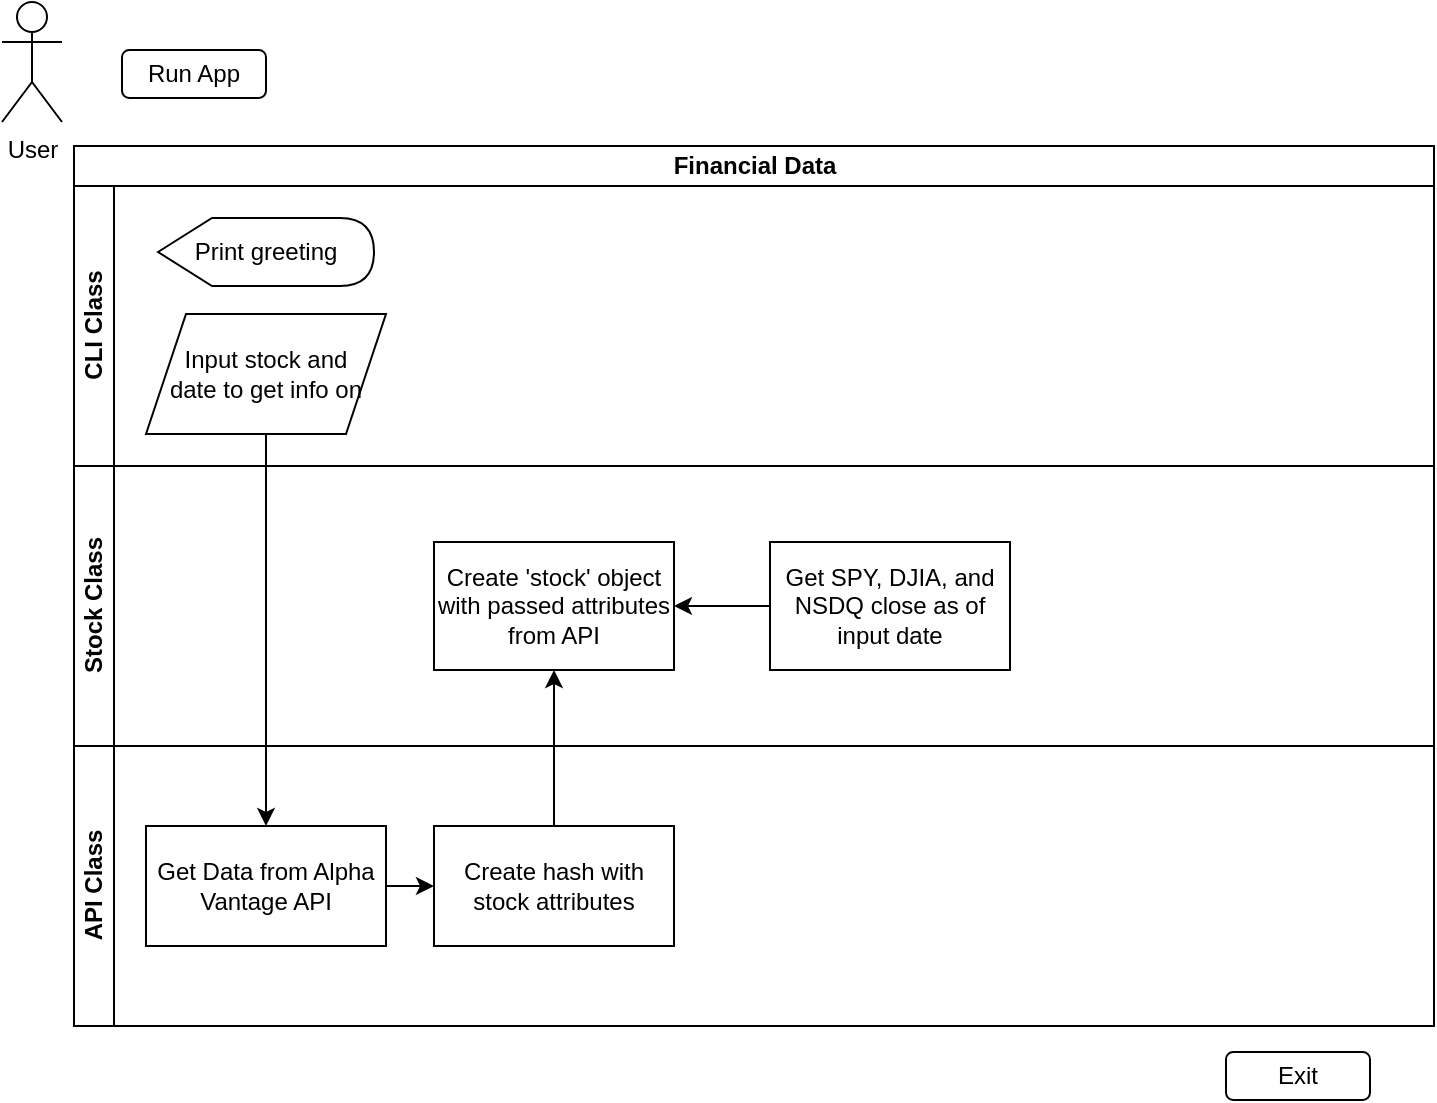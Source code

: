<mxfile version="13.6.9" type="github">
  <diagram id="C5RBs43oDa-KdzZeNtuy" name="Page-1">
    <mxGraphModel dx="1678" dy="933" grid="1" gridSize="12" guides="1" tooltips="1" connect="1" arrows="1" fold="1" page="1" pageScale="1" pageWidth="827" pageHeight="1169" math="0" shadow="0">
      <root>
        <mxCell id="WIyWlLk6GJQsqaUBKTNV-0" />
        <mxCell id="WIyWlLk6GJQsqaUBKTNV-1" parent="WIyWlLk6GJQsqaUBKTNV-0" />
        <mxCell id="WIyWlLk6GJQsqaUBKTNV-2" value="" style="rounded=0;html=1;jettySize=auto;orthogonalLoop=1;fontSize=11;endArrow=block;endFill=0;endSize=8;strokeWidth=1;shadow=0;labelBackgroundColor=none;edgeStyle=orthogonalEdgeStyle;" parent="WIyWlLk6GJQsqaUBKTNV-1" source="WIyWlLk6GJQsqaUBKTNV-3" edge="1">
          <mxGeometry relative="1" as="geometry">
            <mxPoint x="220" y="170" as="targetPoint" />
          </mxGeometry>
        </mxCell>
        <mxCell id="WIyWlLk6GJQsqaUBKTNV-8" value="No" style="rounded=0;html=1;jettySize=auto;orthogonalLoop=1;fontSize=11;endArrow=block;endFill=0;endSize=8;strokeWidth=1;shadow=0;labelBackgroundColor=none;edgeStyle=orthogonalEdgeStyle;" parent="WIyWlLk6GJQsqaUBKTNV-1" target="WIyWlLk6GJQsqaUBKTNV-11" edge="1">
          <mxGeometry x="0.333" y="20" relative="1" as="geometry">
            <mxPoint as="offset" />
            <mxPoint x="220" y="370" as="sourcePoint" />
          </mxGeometry>
        </mxCell>
        <mxCell id="WIyWlLk6GJQsqaUBKTNV-9" value="Yes" style="edgeStyle=orthogonalEdgeStyle;rounded=0;html=1;jettySize=auto;orthogonalLoop=1;fontSize=11;endArrow=block;endFill=0;endSize=8;strokeWidth=1;shadow=0;labelBackgroundColor=none;" parent="WIyWlLk6GJQsqaUBKTNV-1" target="WIyWlLk6GJQsqaUBKTNV-12" edge="1">
          <mxGeometry y="10" relative="1" as="geometry">
            <mxPoint as="offset" />
            <mxPoint x="270" y="330" as="sourcePoint" />
          </mxGeometry>
        </mxCell>
        <mxCell id="-EiAbfTq-4LDramSboVm-4" value="User" style="shape=umlActor;verticalLabelPosition=bottom;verticalAlign=top;html=1;outlineConnect=0;" vertex="1" parent="WIyWlLk6GJQsqaUBKTNV-1">
          <mxGeometry x="48" y="60" width="30" height="60" as="geometry" />
        </mxCell>
        <mxCell id="-EiAbfTq-4LDramSboVm-0" value="Financial Data" style="swimlane;html=1;childLayout=stackLayout;resizeParent=1;resizeParentMax=0;horizontal=1;startSize=20;horizontalStack=0;" vertex="1" parent="WIyWlLk6GJQsqaUBKTNV-1">
          <mxGeometry x="84" y="132" width="680" height="440" as="geometry" />
        </mxCell>
        <mxCell id="-EiAbfTq-4LDramSboVm-1" value="CLI Class" style="swimlane;html=1;startSize=20;horizontal=0;" vertex="1" parent="-EiAbfTq-4LDramSboVm-0">
          <mxGeometry y="20" width="680" height="140" as="geometry" />
        </mxCell>
        <mxCell id="-EiAbfTq-4LDramSboVm-7" value="Print greeting" style="shape=display;whiteSpace=wrap;html=1;" vertex="1" parent="-EiAbfTq-4LDramSboVm-1">
          <mxGeometry x="42" y="16" width="108" height="34" as="geometry" />
        </mxCell>
        <mxCell id="-EiAbfTq-4LDramSboVm-10" value="Input stock and&lt;br&gt;date&amp;nbsp;to get info on" style="shape=parallelogram;perimeter=parallelogramPerimeter;whiteSpace=wrap;html=1;fixedSize=1;" vertex="1" parent="-EiAbfTq-4LDramSboVm-1">
          <mxGeometry x="36" y="64" width="120" height="60" as="geometry" />
        </mxCell>
        <mxCell id="-EiAbfTq-4LDramSboVm-2" value="Stock Class" style="swimlane;html=1;startSize=20;horizontal=0;" vertex="1" parent="-EiAbfTq-4LDramSboVm-0">
          <mxGeometry y="160" width="680" height="140" as="geometry" />
        </mxCell>
        <mxCell id="-EiAbfTq-4LDramSboVm-16" value="Get SPY, DJIA, and NSDQ close as of input date" style="rounded=0;whiteSpace=wrap;html=1;" vertex="1" parent="-EiAbfTq-4LDramSboVm-2">
          <mxGeometry x="348" y="38" width="120" height="64" as="geometry" />
        </mxCell>
        <mxCell id="-EiAbfTq-4LDramSboVm-12" value="Create &#39;stock&#39; object with passed attributes from API" style="rounded=0;whiteSpace=wrap;html=1;" vertex="1" parent="-EiAbfTq-4LDramSboVm-2">
          <mxGeometry x="180" y="38" width="120" height="64" as="geometry" />
        </mxCell>
        <mxCell id="-EiAbfTq-4LDramSboVm-17" value="" style="endArrow=classic;html=1;entryX=1;entryY=0.5;entryDx=0;entryDy=0;exitX=0;exitY=0.5;exitDx=0;exitDy=0;" edge="1" parent="-EiAbfTq-4LDramSboVm-2" source="-EiAbfTq-4LDramSboVm-16" target="-EiAbfTq-4LDramSboVm-12">
          <mxGeometry width="50" height="50" relative="1" as="geometry">
            <mxPoint x="636" y="-38" as="sourcePoint" />
            <mxPoint x="686" y="-88" as="targetPoint" />
          </mxGeometry>
        </mxCell>
        <mxCell id="-EiAbfTq-4LDramSboVm-3" value="API Class" style="swimlane;html=1;startSize=20;horizontal=0;" vertex="1" parent="-EiAbfTq-4LDramSboVm-0">
          <mxGeometry y="300" width="680" height="140" as="geometry" />
        </mxCell>
        <mxCell id="-EiAbfTq-4LDramSboVm-13" value="Create hash with stock attributes" style="rounded=0;whiteSpace=wrap;html=1;" vertex="1" parent="-EiAbfTq-4LDramSboVm-3">
          <mxGeometry x="180" y="40" width="120" height="60" as="geometry" />
        </mxCell>
        <mxCell id="-EiAbfTq-4LDramSboVm-8" value="Get Data from Alpha Vantage API" style="rounded=0;whiteSpace=wrap;html=1;" vertex="1" parent="-EiAbfTq-4LDramSboVm-3">
          <mxGeometry x="36" y="40" width="120" height="60" as="geometry" />
        </mxCell>
        <mxCell id="-EiAbfTq-4LDramSboVm-15" value="" style="endArrow=classic;html=1;exitX=1;exitY=0.5;exitDx=0;exitDy=0;entryX=0;entryY=0.5;entryDx=0;entryDy=0;" edge="1" parent="-EiAbfTq-4LDramSboVm-3" source="-EiAbfTq-4LDramSboVm-8" target="-EiAbfTq-4LDramSboVm-13">
          <mxGeometry width="50" height="50" relative="1" as="geometry">
            <mxPoint x="636" y="-178" as="sourcePoint" />
            <mxPoint x="686" y="-228" as="targetPoint" />
          </mxGeometry>
        </mxCell>
        <mxCell id="-EiAbfTq-4LDramSboVm-11" value="" style="endArrow=classic;html=1;exitX=0.5;exitY=1;exitDx=0;exitDy=0;entryX=0.5;entryY=0;entryDx=0;entryDy=0;" edge="1" parent="-EiAbfTq-4LDramSboVm-0" source="-EiAbfTq-4LDramSboVm-10" target="-EiAbfTq-4LDramSboVm-8">
          <mxGeometry width="50" height="50" relative="1" as="geometry">
            <mxPoint x="636" y="134" as="sourcePoint" />
            <mxPoint x="686" y="84" as="targetPoint" />
          </mxGeometry>
        </mxCell>
        <mxCell id="-EiAbfTq-4LDramSboVm-14" value="" style="endArrow=classic;html=1;exitX=0.5;exitY=0;exitDx=0;exitDy=0;entryX=0.5;entryY=1;entryDx=0;entryDy=0;" edge="1" parent="-EiAbfTq-4LDramSboVm-0" source="-EiAbfTq-4LDramSboVm-13" target="-EiAbfTq-4LDramSboVm-12">
          <mxGeometry width="50" height="50" relative="1" as="geometry">
            <mxPoint x="636" y="122" as="sourcePoint" />
            <mxPoint x="686" y="72" as="targetPoint" />
          </mxGeometry>
        </mxCell>
        <mxCell id="-EiAbfTq-4LDramSboVm-5" value="Run App" style="rounded=1;whiteSpace=wrap;html=1;" vertex="1" parent="WIyWlLk6GJQsqaUBKTNV-1">
          <mxGeometry x="108" y="84" width="72" height="24" as="geometry" />
        </mxCell>
        <mxCell id="-EiAbfTq-4LDramSboVm-6" value="Exit" style="rounded=1;whiteSpace=wrap;html=1;" vertex="1" parent="WIyWlLk6GJQsqaUBKTNV-1">
          <mxGeometry x="660" y="585" width="72" height="24" as="geometry" />
        </mxCell>
      </root>
    </mxGraphModel>
  </diagram>
</mxfile>
